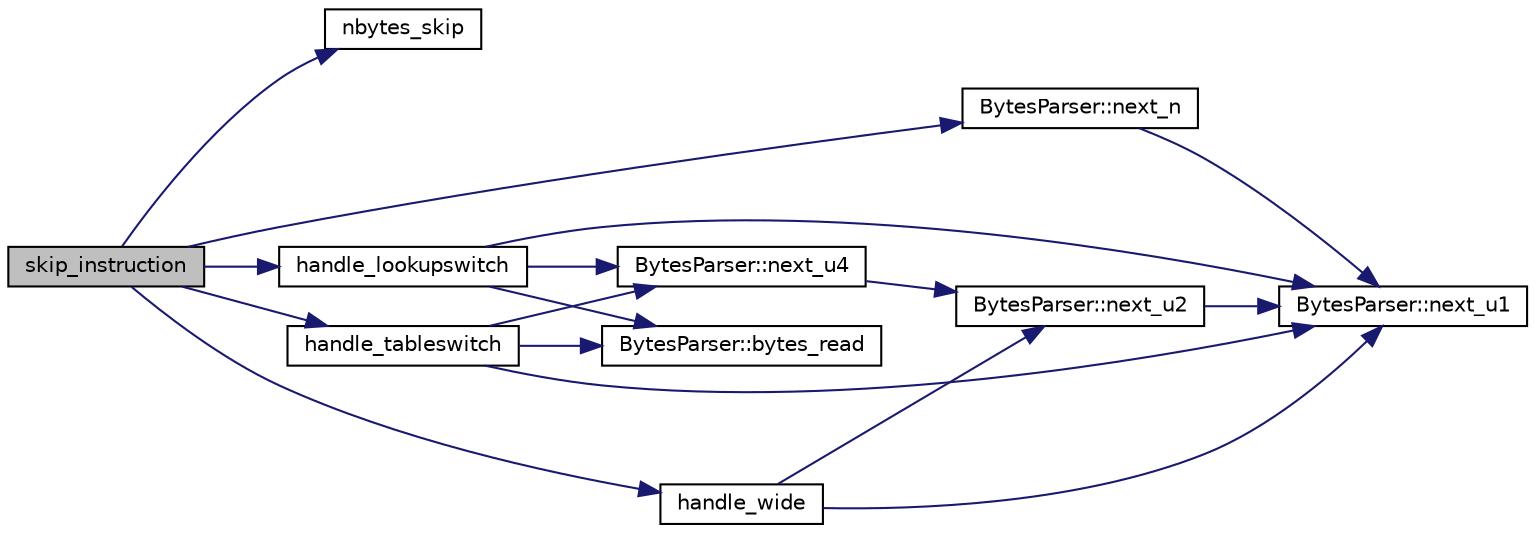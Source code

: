 digraph "skip_instruction"
{
  bgcolor="transparent";
  edge [fontname="Helvetica",fontsize="10",labelfontname="Helvetica",labelfontsize="10"];
  node [fontname="Helvetica",fontsize="10",shape=record];
  rankdir="LR";
  Node0 [label="skip_instruction",height=0.2,width=0.4,color="black", fillcolor="grey75", style="filled", fontcolor="black"];
  Node0 -> Node1 [color="midnightblue",fontsize="10",style="solid",fontname="Helvetica"];
  Node1 [label="nbytes_skip",height=0.2,width=0.4,color="black",URL="$code_8cpp.html#a89610720a1fdc96cd38d29040df09415"];
  Node0 -> Node2 [color="midnightblue",fontsize="10",style="solid",fontname="Helvetica"];
  Node2 [label="BytesParser::next_n",height=0.2,width=0.4,color="black",URL="$classBytesParser.html#acb95ccefd93aa90ae9c74aaec13b497e",tooltip="Consumes and returns the next n bytes. "];
  Node2 -> Node3 [color="midnightblue",fontsize="10",style="solid",fontname="Helvetica"];
  Node3 [label="BytesParser::next_u1",height=0.2,width=0.4,color="black",URL="$classBytesParser.html#a18a5ff71458418a33c99d301ecc37579",tooltip="Consumes and returns the next unsigned char, in network order. "];
  Node0 -> Node4 [color="midnightblue",fontsize="10",style="solid",fontname="Helvetica"];
  Node4 [label="handle_lookupswitch",height=0.2,width=0.4,color="black",URL="$code_8cpp.html#aa5d483694c6174731ff9fac5002cd8ae"];
  Node4 -> Node5 [color="midnightblue",fontsize="10",style="solid",fontname="Helvetica"];
  Node5 [label="BytesParser::bytes_read",height=0.2,width=0.4,color="black",URL="$classBytesParser.html#a37f2e2e19b23ba08982241c7ed53b43a",tooltip="Returns how many bytes have been parsed so far. "];
  Node4 -> Node3 [color="midnightblue",fontsize="10",style="solid",fontname="Helvetica"];
  Node4 -> Node6 [color="midnightblue",fontsize="10",style="solid",fontname="Helvetica"];
  Node6 [label="BytesParser::next_u4",height=0.2,width=0.4,color="black",URL="$classBytesParser.html#a1023beb9a406a24c4080c95fbe8fd884",tooltip="Consumes and returns the next unsigned int, in network order. "];
  Node6 -> Node7 [color="midnightblue",fontsize="10",style="solid",fontname="Helvetica"];
  Node7 [label="BytesParser::next_u2",height=0.2,width=0.4,color="black",URL="$classBytesParser.html#a8c1d8a37eabff268351e38706a78ce2a",tooltip="Consumes and returns the next unsigned short, in network order. "];
  Node7 -> Node3 [color="midnightblue",fontsize="10",style="solid",fontname="Helvetica"];
  Node0 -> Node8 [color="midnightblue",fontsize="10",style="solid",fontname="Helvetica"];
  Node8 [label="handle_tableswitch",height=0.2,width=0.4,color="black",URL="$code_8cpp.html#a298b725ea8fc55e54ac45da455ce740f"];
  Node8 -> Node5 [color="midnightblue",fontsize="10",style="solid",fontname="Helvetica"];
  Node8 -> Node3 [color="midnightblue",fontsize="10",style="solid",fontname="Helvetica"];
  Node8 -> Node6 [color="midnightblue",fontsize="10",style="solid",fontname="Helvetica"];
  Node0 -> Node9 [color="midnightblue",fontsize="10",style="solid",fontname="Helvetica"];
  Node9 [label="handle_wide",height=0.2,width=0.4,color="black",URL="$code_8cpp.html#a705b8e4b481bd9b6a16e78e1457e18f6"];
  Node9 -> Node3 [color="midnightblue",fontsize="10",style="solid",fontname="Helvetica"];
  Node9 -> Node7 [color="midnightblue",fontsize="10",style="solid",fontname="Helvetica"];
}
